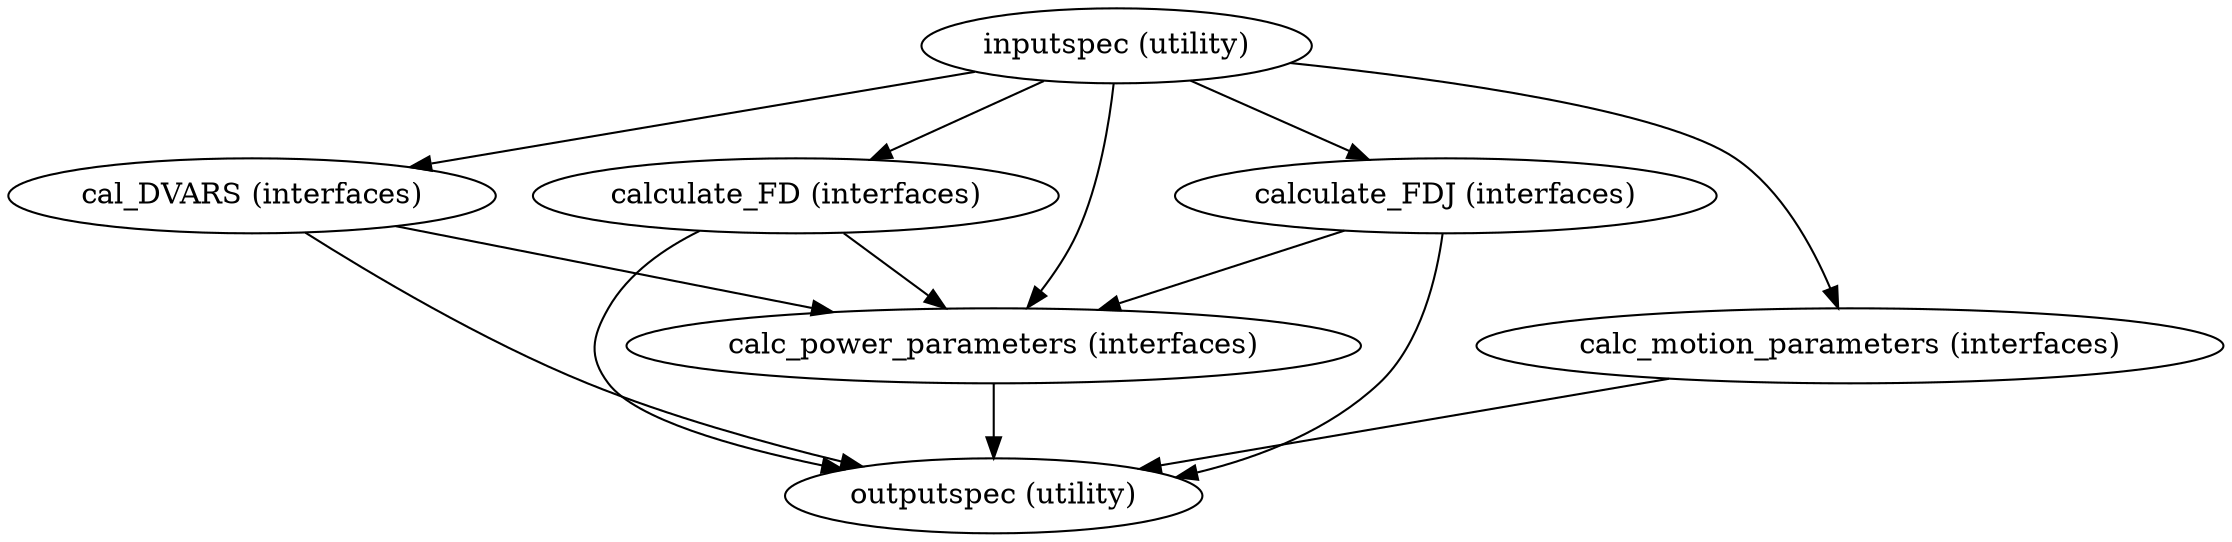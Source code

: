strict digraph  {
"inputspec (utility)";
"cal_DVARS (interfaces)";
"calculate_FD (interfaces)";
"calculate_FDJ (interfaces)";
"calc_motion_parameters (interfaces)";
"calc_power_parameters (interfaces)";
"outputspec (utility)";
"inputspec (utility)" -> "cal_DVARS (interfaces)";
"inputspec (utility)" -> "calculate_FD (interfaces)";
"inputspec (utility)" -> "calculate_FDJ (interfaces)";
"inputspec (utility)" -> "calc_motion_parameters (interfaces)";
"inputspec (utility)" -> "calc_power_parameters (interfaces)";
"cal_DVARS (interfaces)" -> "outputspec (utility)";
"cal_DVARS (interfaces)" -> "calc_power_parameters (interfaces)";
"calculate_FD (interfaces)" -> "outputspec (utility)";
"calculate_FD (interfaces)" -> "calc_power_parameters (interfaces)";
"calculate_FDJ (interfaces)" -> "outputspec (utility)";
"calculate_FDJ (interfaces)" -> "calc_power_parameters (interfaces)";
"calc_motion_parameters (interfaces)" -> "outputspec (utility)";
"calc_power_parameters (interfaces)" -> "outputspec (utility)";
}

